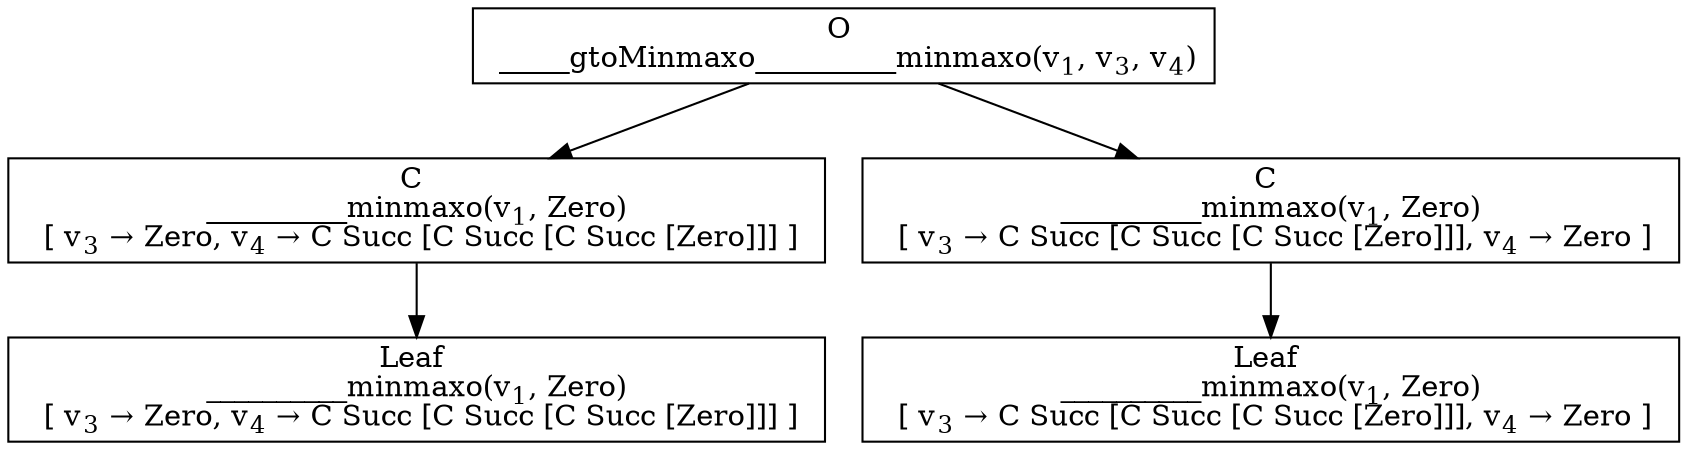 digraph {
    graph [rankdir=TB
          ,bgcolor=transparent];
    node [shape=box
         ,fillcolor=white
         ,style=filled];
    0 [label=<O <BR/> _____gtoMinmaxo__________minmaxo(v<SUB>1</SUB>, v<SUB>3</SUB>, v<SUB>4</SUB>)>];
    1 [label=<C <BR/> __________minmaxo(v<SUB>1</SUB>, Zero) <BR/>  [ v<SUB>3</SUB> &rarr; Zero, v<SUB>4</SUB> &rarr; C Succ [C Succ [C Succ [Zero]]] ] >];
    2 [label=<C <BR/> __________minmaxo(v<SUB>1</SUB>, Zero) <BR/>  [ v<SUB>3</SUB> &rarr; C Succ [C Succ [C Succ [Zero]]], v<SUB>4</SUB> &rarr; Zero ] >];
    3 [label=<Leaf <BR/> __________minmaxo(v<SUB>1</SUB>, Zero) <BR/>  [ v<SUB>3</SUB> &rarr; Zero, v<SUB>4</SUB> &rarr; C Succ [C Succ [C Succ [Zero]]] ] >];
    4 [label=<Leaf <BR/> __________minmaxo(v<SUB>1</SUB>, Zero) <BR/>  [ v<SUB>3</SUB> &rarr; C Succ [C Succ [C Succ [Zero]]], v<SUB>4</SUB> &rarr; Zero ] >];
    0 -> 1 [label=""];
    0 -> 2 [label=""];
    1 -> 3 [label=""];
    2 -> 4 [label=""];
}